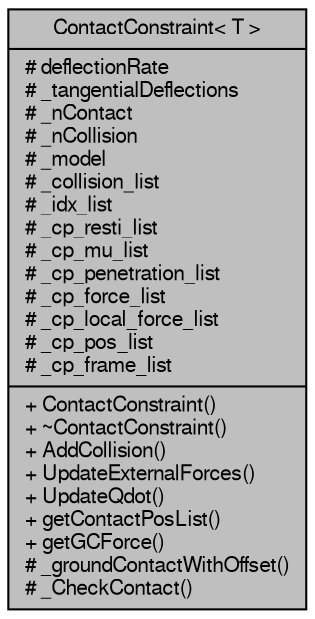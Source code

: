 digraph "ContactConstraint&lt; T &gt;"
{
  edge [fontname="FreeSans",fontsize="10",labelfontname="FreeSans",labelfontsize="10"];
  node [fontname="FreeSans",fontsize="10",shape=record];
  Node1 [label="{ContactConstraint\< T \>\n|# deflectionRate\l# _tangentialDeflections\l# _nContact\l# _nCollision\l# _model\l# _collision_list\l# _idx_list\l# _cp_resti_list\l# _cp_mu_list\l# _cp_penetration_list\l# _cp_force_list\l# _cp_local_force_list\l# _cp_pos_list\l# _cp_frame_list\l|+ ContactConstraint()\l+ ~ContactConstraint()\l+ AddCollision()\l+ UpdateExternalForces()\l+ UpdateQdot()\l+ getContactPosList()\l+ getGCForce()\l# _groundContactWithOffset()\l# _CheckContact()\l}",height=0.2,width=0.4,color="black", fillcolor="grey75", style="filled", fontcolor="black"];
}
